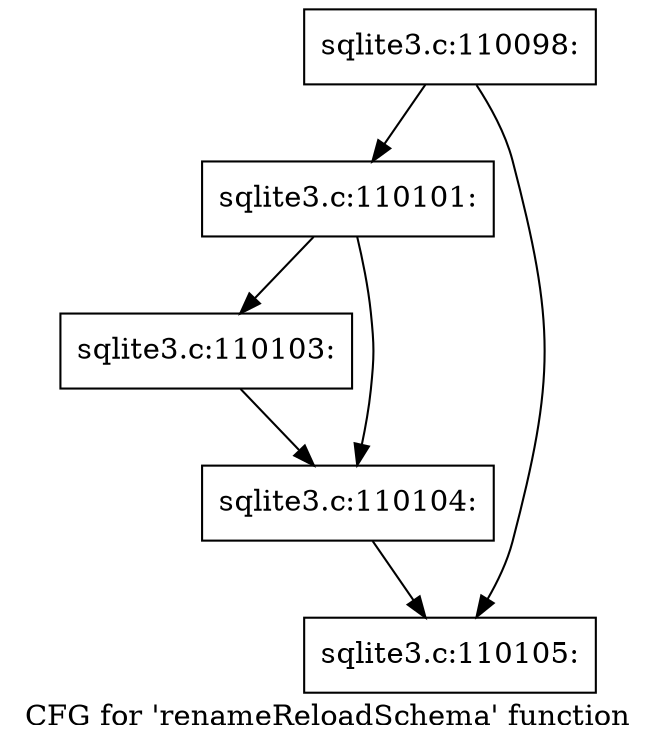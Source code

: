 digraph "CFG for 'renameReloadSchema' function" {
	label="CFG for 'renameReloadSchema' function";

	Node0x55c0fa372f10 [shape=record,label="{sqlite3.c:110098:}"];
	Node0x55c0fa372f10 -> Node0x55c0fa3855f0;
	Node0x55c0fa372f10 -> Node0x55c0fa385640;
	Node0x55c0fa3855f0 [shape=record,label="{sqlite3.c:110101:}"];
	Node0x55c0fa3855f0 -> Node0x55c0fa386050;
	Node0x55c0fa3855f0 -> Node0x55c0fa3860a0;
	Node0x55c0fa386050 [shape=record,label="{sqlite3.c:110103:}"];
	Node0x55c0fa386050 -> Node0x55c0fa3860a0;
	Node0x55c0fa3860a0 [shape=record,label="{sqlite3.c:110104:}"];
	Node0x55c0fa3860a0 -> Node0x55c0fa385640;
	Node0x55c0fa385640 [shape=record,label="{sqlite3.c:110105:}"];
}
